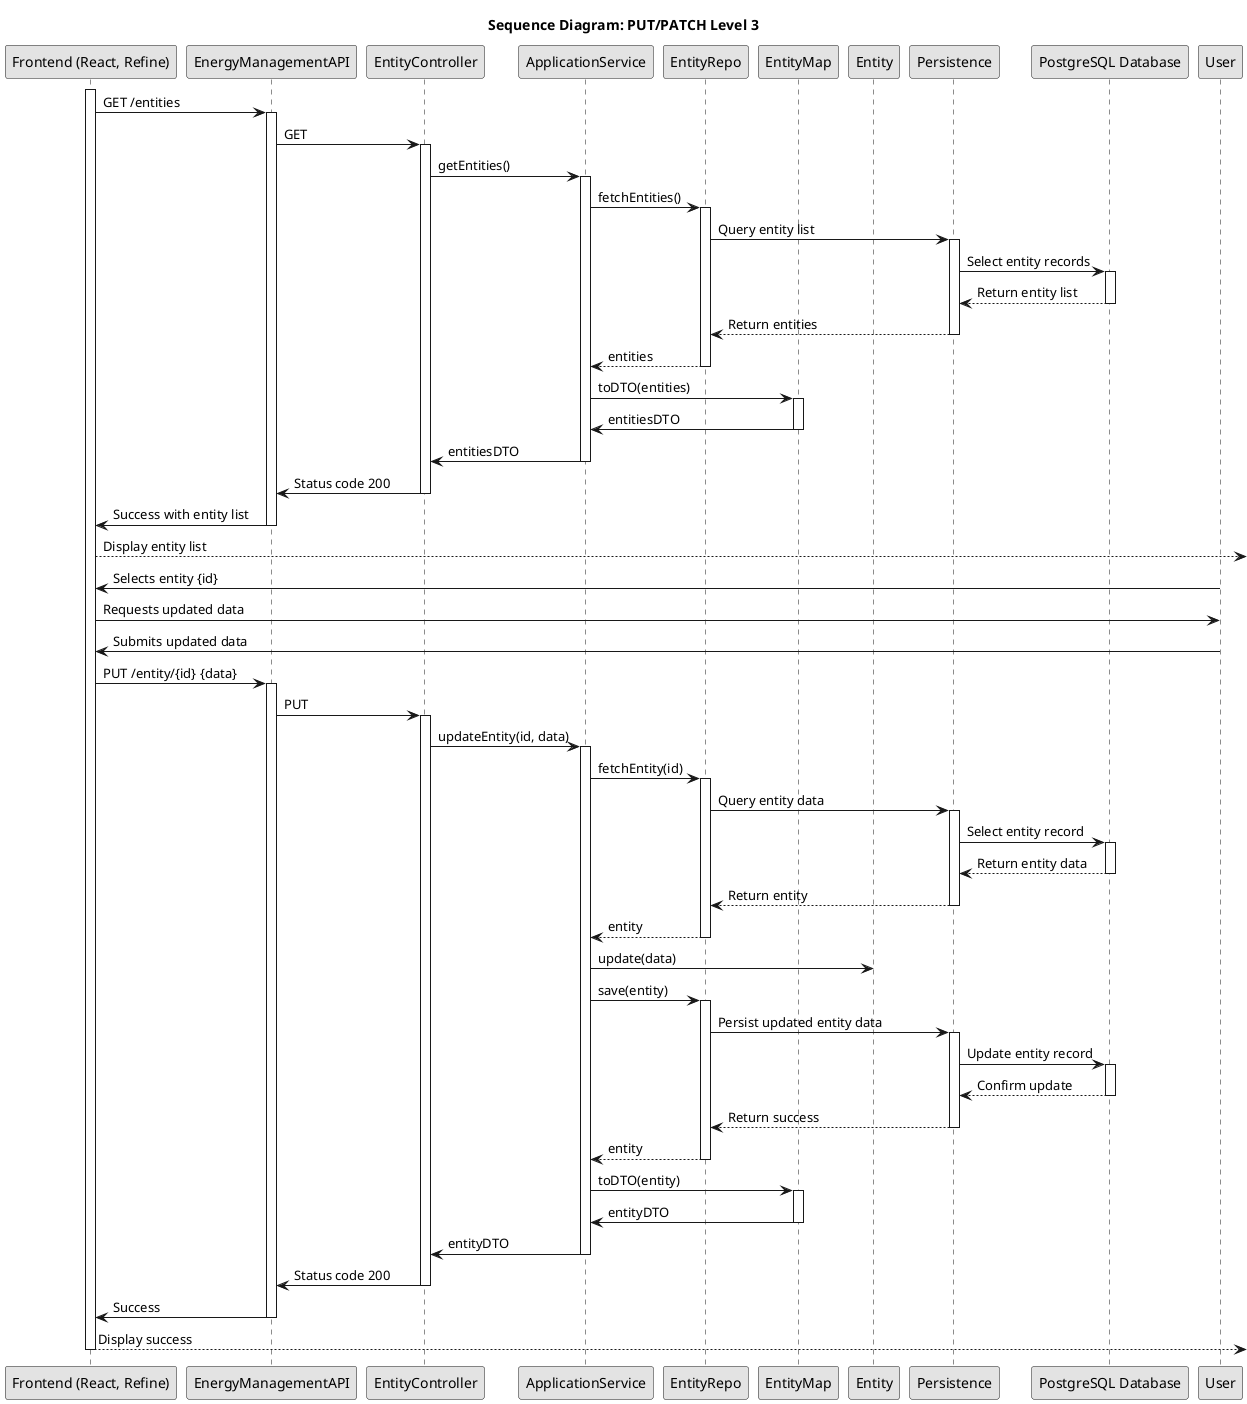
@startuml update3
skinparam Monochrome true
skinparam PackageStyle rectangle
skinparam Shadowing false

title Sequence Diagram: PUT/PATCH Level 3

participant "Frontend (React, Refine)" as SPA
participant "EnergyManagementAPI" as API
participant "EntityController" as Controller
participant "ApplicationService" as Service
participant "EntityRepo" as Repo
participant "EntityMap" as Map
participant "Entity" as Entity
participant "Persistence" as Pers
participant "PostgreSQL Database" as DB

activate SPA
SPA -> API : GET /entities
activate API
API -> Controller : GET
activate Controller
Controller -> Service : getEntities()
activate Service
Service -> Repo : fetchEntities()
activate Repo
Repo -> Pers : Query entity list
activate Pers
Pers -> DB : Select entity records
activate DB
DB --> Pers : Return entity list
deactivate DB
Pers --> Repo : Return entities
deactivate Pers
Repo --> Service : entities
deactivate Repo
Service -> Map : toDTO(entities)
activate Map
Map -> Service : entitiesDTO
deactivate Map
Service -> Controller : entitiesDTO
deactivate Service
Controller -> API : Status code 200
deactivate Controller
API -> SPA : Success with entity list
deactivate API
SPA --> : Display entity list
User -> SPA : Selects entity {id}
SPA -> User : Requests updated data
User -> SPA : Submits updated data
SPA -> API : PUT /entity/{id} {data}
activate API
API -> Controller : PUT
activate Controller
Controller -> Service : updateEntity(id, data)
activate Service
Service -> Repo : fetchEntity(id)
activate Repo
Repo -> Pers : Query entity data
activate Pers
Pers -> DB : Select entity record
activate DB
DB --> Pers : Return entity data
deactivate DB
Pers --> Repo : Return entity
deactivate Pers
Repo --> Service : entity
deactivate Repo
Service -> Entity : update(data)
Service -> Repo : save(entity)
activate Repo
Repo -> Pers : Persist updated entity data
activate Pers
Pers -> DB : Update entity record
activate DB
DB --> Pers : Confirm update
deactivate DB
Pers --> Repo : Return success
deactivate Pers
Repo --> Service : entity
deactivate Repo
Service -> Map : toDTO(entity)
activate Map
Map -> Service : entityDTO
deactivate Map
Service -> Controller : entityDTO
deactivate Service
Controller -> API : Status code 200
deactivate Controller
API -> SPA : Success
deactivate API
SPA --> : Display success
deactivate SPA

@enduml
